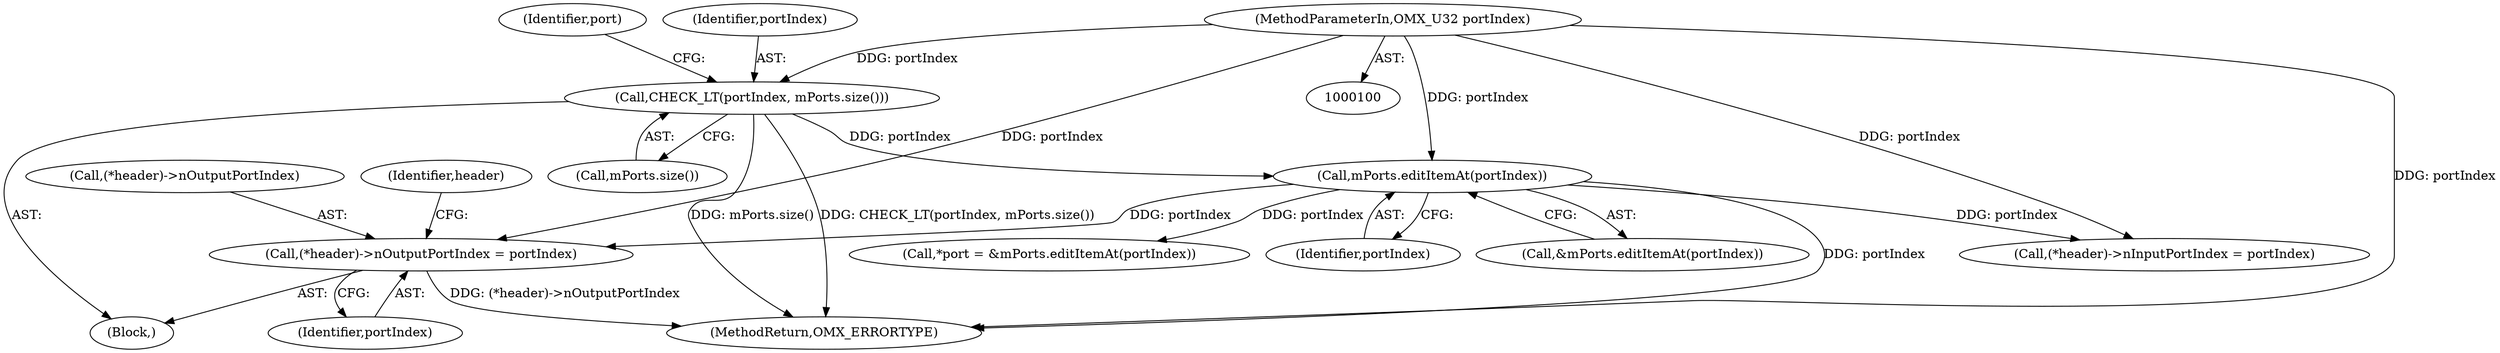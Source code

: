 digraph "0_Android_d834160d9759f1098df692b34e6eeb548f9e317b@pointer" {
"1000259" [label="(Call,(*header)->nOutputPortIndex = portIndex)"];
"1000115" [label="(Call,mPorts.editItemAt(portIndex))"];
"1000108" [label="(Call,CHECK_LT(portIndex, mPorts.size()))"];
"1000102" [label="(MethodParameterIn,OMX_U32 portIndex)"];
"1000109" [label="(Identifier,portIndex)"];
"1000113" [label="(Identifier,port)"];
"1000259" [label="(Call,(*header)->nOutputPortIndex = portIndex)"];
"1000115" [label="(Call,mPorts.editItemAt(portIndex))"];
"1000265" [label="(Call,(*header)->nInputPortIndex = portIndex)"];
"1000260" [label="(Call,(*header)->nOutputPortIndex)"];
"1000102" [label="(MethodParameterIn,OMX_U32 portIndex)"];
"1000110" [label="(Call,mPorts.size())"];
"1000108" [label="(Call,CHECK_LT(portIndex, mPorts.size()))"];
"1000112" [label="(Call,*port = &mPorts.editItemAt(portIndex))"];
"1000268" [label="(Identifier,header)"];
"1000106" [label="(Block,)"];
"1000116" [label="(Identifier,portIndex)"];
"1000114" [label="(Call,&mPorts.editItemAt(portIndex))"];
"1000329" [label="(MethodReturn,OMX_ERRORTYPE)"];
"1000264" [label="(Identifier,portIndex)"];
"1000259" -> "1000106"  [label="AST: "];
"1000259" -> "1000264"  [label="CFG: "];
"1000260" -> "1000259"  [label="AST: "];
"1000264" -> "1000259"  [label="AST: "];
"1000268" -> "1000259"  [label="CFG: "];
"1000259" -> "1000329"  [label="DDG: (*header)->nOutputPortIndex"];
"1000115" -> "1000259"  [label="DDG: portIndex"];
"1000102" -> "1000259"  [label="DDG: portIndex"];
"1000115" -> "1000114"  [label="AST: "];
"1000115" -> "1000116"  [label="CFG: "];
"1000116" -> "1000115"  [label="AST: "];
"1000114" -> "1000115"  [label="CFG: "];
"1000115" -> "1000329"  [label="DDG: portIndex"];
"1000115" -> "1000112"  [label="DDG: portIndex"];
"1000108" -> "1000115"  [label="DDG: portIndex"];
"1000102" -> "1000115"  [label="DDG: portIndex"];
"1000115" -> "1000265"  [label="DDG: portIndex"];
"1000108" -> "1000106"  [label="AST: "];
"1000108" -> "1000110"  [label="CFG: "];
"1000109" -> "1000108"  [label="AST: "];
"1000110" -> "1000108"  [label="AST: "];
"1000113" -> "1000108"  [label="CFG: "];
"1000108" -> "1000329"  [label="DDG: CHECK_LT(portIndex, mPorts.size())"];
"1000108" -> "1000329"  [label="DDG: mPorts.size()"];
"1000102" -> "1000108"  [label="DDG: portIndex"];
"1000102" -> "1000100"  [label="AST: "];
"1000102" -> "1000329"  [label="DDG: portIndex"];
"1000102" -> "1000265"  [label="DDG: portIndex"];
}

